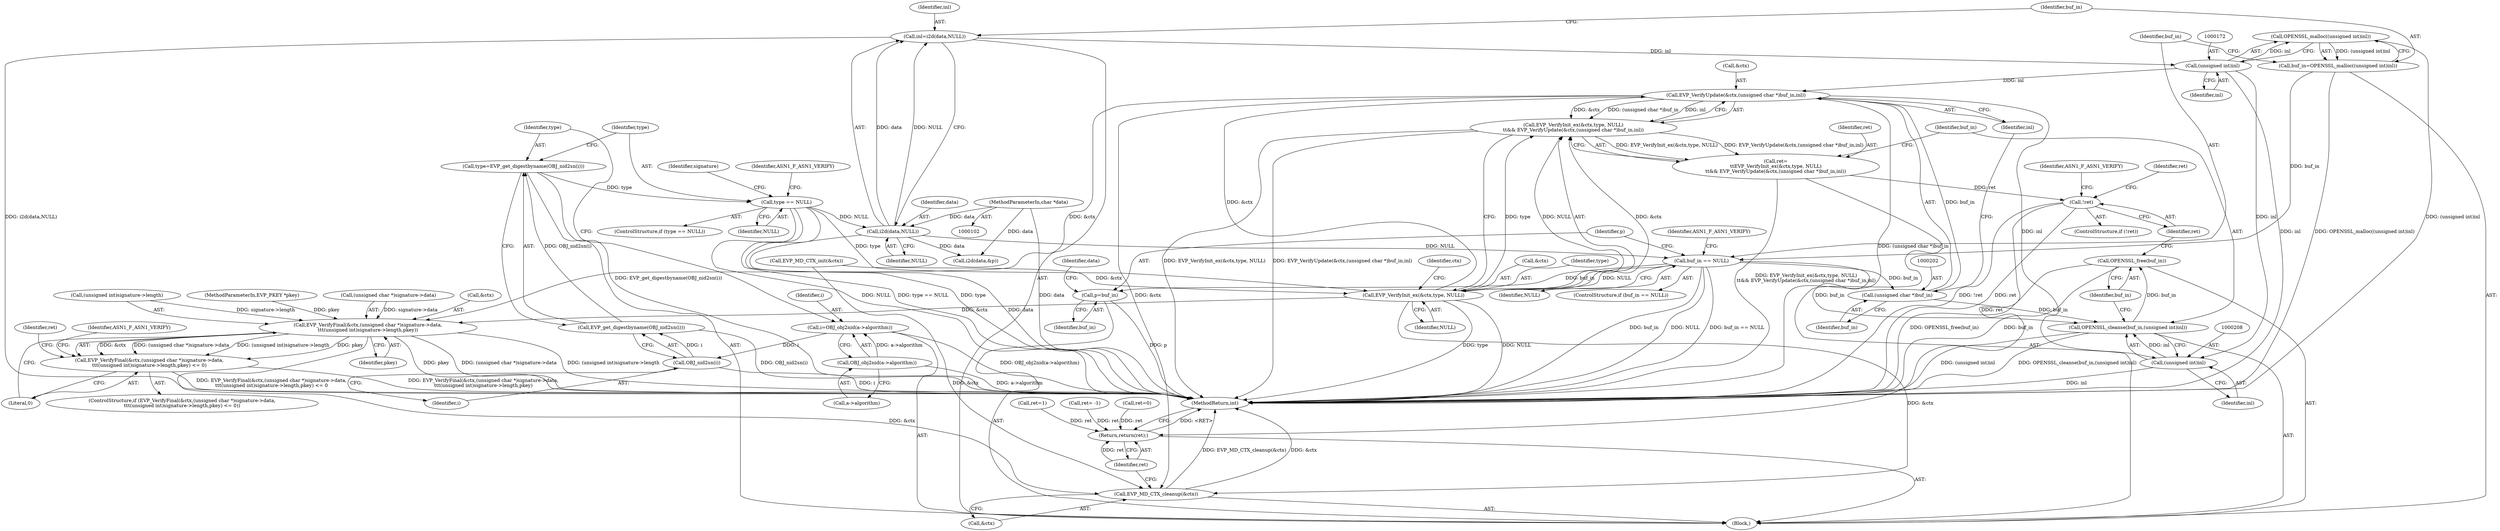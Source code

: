 digraph "0_openssl_684400ce192dac51df3d3e92b61830a6ef90be3e_0@API" {
"1000170" [label="(Call,OPENSSL_malloc((unsigned int)inl))"];
"1000171" [label="(Call,(unsigned int)inl)"];
"1000163" [label="(Call,inl=i2d(data,NULL))"];
"1000165" [label="(Call,i2d(data,NULL))"];
"1000106" [label="(MethodParameterIn,char *data)"];
"1000138" [label="(Call,type == NULL)"];
"1000132" [label="(Call,type=EVP_get_digestbyname(OBJ_nid2sn(i)))"];
"1000134" [label="(Call,EVP_get_digestbyname(OBJ_nid2sn(i)))"];
"1000135" [label="(Call,OBJ_nid2sn(i))"];
"1000126" [label="(Call,i=OBJ_obj2nid(a->algorithm))"];
"1000128" [label="(Call,OBJ_obj2nid(a->algorithm))"];
"1000168" [label="(Call,buf_in=OPENSSL_malloc((unsigned int)inl))"];
"1000175" [label="(Call,buf_in == NULL)"];
"1000183" [label="(Call,p=buf_in)"];
"1000193" [label="(Call,EVP_VerifyInit_ex(&ctx,type, NULL))"];
"1000192" [label="(Call,EVP_VerifyInit_ex(&ctx,type, NULL)\n\t\t&& EVP_VerifyUpdate(&ctx,(unsigned char *)buf_in,inl))"];
"1000190" [label="(Call,ret=\n\t\tEVP_VerifyInit_ex(&ctx,type, NULL)\n\t\t&& EVP_VerifyUpdate(&ctx,(unsigned char *)buf_in,inl))"];
"1000213" [label="(Call,!ret)"];
"1000256" [label="(Return,return(ret);)"];
"1000198" [label="(Call,EVP_VerifyUpdate(&ctx,(unsigned char *)buf_in,inl))"];
"1000207" [label="(Call,(unsigned int)inl)"];
"1000205" [label="(Call,OPENSSL_cleanse(buf_in,(unsigned int)inl))"];
"1000210" [label="(Call,OPENSSL_free(buf_in))"];
"1000226" [label="(Call,EVP_VerifyFinal(&ctx,(unsigned char *)signature->data,\n\t\t\t(unsigned int)signature->length,pkey))"];
"1000225" [label="(Call,EVP_VerifyFinal(&ctx,(unsigned char *)signature->data,\n\t\t\t(unsigned int)signature->length,pkey) <= 0)"];
"1000253" [label="(Call,EVP_MD_CTX_cleanup(&ctx))"];
"1000201" [label="(Call,(unsigned char *)buf_in)"];
"1000204" [label="(Identifier,inl)"];
"1000170" [label="(Call,OPENSSL_malloc((unsigned int)inl))"];
"1000191" [label="(Identifier,ret)"];
"1000257" [label="(Identifier,ret)"];
"1000217" [label="(Identifier,ASN1_F_ASN1_VERIFY)"];
"1000180" [label="(Identifier,ASN1_F_ASN1_VERIFY)"];
"1000194" [label="(Call,&ctx)"];
"1000198" [label="(Call,EVP_VerifyUpdate(&ctx,(unsigned char *)buf_in,inl))"];
"1000176" [label="(Identifier,buf_in)"];
"1000150" [label="(Identifier,signature)"];
"1000190" [label="(Call,ret=\n\t\tEVP_VerifyInit_ex(&ctx,type, NULL)\n\t\t&& EVP_VerifyUpdate(&ctx,(unsigned char *)buf_in,inl))"];
"1000126" [label="(Call,i=OBJ_obj2nid(a->algorithm))"];
"1000256" [label="(Return,return(ret);)"];
"1000206" [label="(Identifier,buf_in)"];
"1000132" [label="(Call,type=EVP_get_digestbyname(OBJ_nid2sn(i)))"];
"1000139" [label="(Identifier,type)"];
"1000133" [label="(Identifier,type)"];
"1000213" [label="(Call,!ret)"];
"1000137" [label="(ControlStructure,if (type == NULL))"];
"1000227" [label="(Call,&ctx)"];
"1000165" [label="(Call,i2d(data,NULL))"];
"1000239" [label="(Identifier,pkey)"];
"1000183" [label="(Call,p=buf_in)"];
"1000258" [label="(MethodReturn,int)"];
"1000193" [label="(Call,EVP_VerifyInit_ex(&ctx,type, NULL))"];
"1000177" [label="(Identifier,NULL)"];
"1000127" [label="(Identifier,i)"];
"1000224" [label="(ControlStructure,if (EVP_VerifyFinal(&ctx,(unsigned char *)signature->data,\n\t\t\t(unsigned int)signature->length,pkey) <= 0))"];
"1000207" [label="(Call,(unsigned int)inl)"];
"1000167" [label="(Identifier,NULL)"];
"1000199" [label="(Call,&ctx)"];
"1000192" [label="(Call,EVP_VerifyInit_ex(&ctx,type, NULL)\n\t\t&& EVP_VerifyUpdate(&ctx,(unsigned char *)buf_in,inl))"];
"1000226" [label="(Call,EVP_VerifyFinal(&ctx,(unsigned char *)signature->data,\n\t\t\t(unsigned int)signature->length,pkey))"];
"1000185" [label="(Identifier,buf_in)"];
"1000171" [label="(Call,(unsigned int)inl)"];
"1000243" [label="(Identifier,ASN1_F_ASN1_VERIFY)"];
"1000175" [label="(Call,buf_in == NULL)"];
"1000166" [label="(Identifier,data)"];
"1000249" [label="(Call,ret=1)"];
"1000174" [label="(ControlStructure,if (buf_in == NULL))"];
"1000212" [label="(ControlStructure,if (!ret))"];
"1000196" [label="(Identifier,type)"];
"1000225" [label="(Call,EVP_VerifyFinal(&ctx,(unsigned char *)signature->data,\n\t\t\t(unsigned int)signature->length,pkey) <= 0)"];
"1000253" [label="(Call,EVP_MD_CTX_cleanup(&ctx))"];
"1000234" [label="(Call,(unsigned int)signature->length)"];
"1000250" [label="(Identifier,ret)"];
"1000214" [label="(Identifier,ret)"];
"1000205" [label="(Call,OPENSSL_cleanse(buf_in,(unsigned int)inl))"];
"1000221" [label="(Identifier,ret)"];
"1000240" [label="(Literal,0)"];
"1000129" [label="(Call,a->algorithm)"];
"1000187" [label="(Identifier,data)"];
"1000211" [label="(Identifier,buf_in)"];
"1000184" [label="(Identifier,p)"];
"1000117" [label="(Call,ret= -1)"];
"1000169" [label="(Identifier,buf_in)"];
"1000143" [label="(Identifier,ASN1_F_ASN1_VERIFY)"];
"1000128" [label="(Call,OBJ_obj2nid(a->algorithm))"];
"1000186" [label="(Call,i2d(data,&p))"];
"1000107" [label="(MethodParameterIn,EVP_PKEY *pkey)"];
"1000135" [label="(Call,OBJ_nid2sn(i))"];
"1000197" [label="(Identifier,NULL)"];
"1000164" [label="(Identifier,inl)"];
"1000138" [label="(Call,type == NULL)"];
"1000210" [label="(Call,OPENSSL_free(buf_in))"];
"1000229" [label="(Call,(unsigned char *)signature->data)"];
"1000254" [label="(Call,&ctx)"];
"1000203" [label="(Identifier,buf_in)"];
"1000163" [label="(Call,inl=i2d(data,NULL))"];
"1000201" [label="(Call,(unsigned char *)buf_in)"];
"1000173" [label="(Identifier,inl)"];
"1000245" [label="(Call,ret=0)"];
"1000123" [label="(Call,EVP_MD_CTX_init(&ctx))"];
"1000136" [label="(Identifier,i)"];
"1000200" [label="(Identifier,ctx)"];
"1000106" [label="(MethodParameterIn,char *data)"];
"1000209" [label="(Identifier,inl)"];
"1000108" [label="(Block,)"];
"1000140" [label="(Identifier,NULL)"];
"1000134" [label="(Call,EVP_get_digestbyname(OBJ_nid2sn(i)))"];
"1000168" [label="(Call,buf_in=OPENSSL_malloc((unsigned int)inl))"];
"1000170" -> "1000168"  [label="AST: "];
"1000170" -> "1000171"  [label="CFG: "];
"1000171" -> "1000170"  [label="AST: "];
"1000168" -> "1000170"  [label="CFG: "];
"1000170" -> "1000258"  [label="DDG: (unsigned int)inl"];
"1000170" -> "1000168"  [label="DDG: (unsigned int)inl"];
"1000171" -> "1000170"  [label="DDG: inl"];
"1000171" -> "1000173"  [label="CFG: "];
"1000172" -> "1000171"  [label="AST: "];
"1000173" -> "1000171"  [label="AST: "];
"1000171" -> "1000258"  [label="DDG: inl"];
"1000163" -> "1000171"  [label="DDG: inl"];
"1000171" -> "1000198"  [label="DDG: inl"];
"1000171" -> "1000207"  [label="DDG: inl"];
"1000163" -> "1000108"  [label="AST: "];
"1000163" -> "1000165"  [label="CFG: "];
"1000164" -> "1000163"  [label="AST: "];
"1000165" -> "1000163"  [label="AST: "];
"1000169" -> "1000163"  [label="CFG: "];
"1000163" -> "1000258"  [label="DDG: i2d(data,NULL)"];
"1000165" -> "1000163"  [label="DDG: data"];
"1000165" -> "1000163"  [label="DDG: NULL"];
"1000165" -> "1000167"  [label="CFG: "];
"1000166" -> "1000165"  [label="AST: "];
"1000167" -> "1000165"  [label="AST: "];
"1000165" -> "1000258"  [label="DDG: data"];
"1000106" -> "1000165"  [label="DDG: data"];
"1000138" -> "1000165"  [label="DDG: NULL"];
"1000165" -> "1000175"  [label="DDG: NULL"];
"1000165" -> "1000186"  [label="DDG: data"];
"1000106" -> "1000102"  [label="AST: "];
"1000106" -> "1000258"  [label="DDG: data"];
"1000106" -> "1000186"  [label="DDG: data"];
"1000138" -> "1000137"  [label="AST: "];
"1000138" -> "1000140"  [label="CFG: "];
"1000139" -> "1000138"  [label="AST: "];
"1000140" -> "1000138"  [label="AST: "];
"1000143" -> "1000138"  [label="CFG: "];
"1000150" -> "1000138"  [label="CFG: "];
"1000138" -> "1000258"  [label="DDG: type"];
"1000138" -> "1000258"  [label="DDG: NULL"];
"1000138" -> "1000258"  [label="DDG: type == NULL"];
"1000132" -> "1000138"  [label="DDG: type"];
"1000138" -> "1000193"  [label="DDG: type"];
"1000132" -> "1000108"  [label="AST: "];
"1000132" -> "1000134"  [label="CFG: "];
"1000133" -> "1000132"  [label="AST: "];
"1000134" -> "1000132"  [label="AST: "];
"1000139" -> "1000132"  [label="CFG: "];
"1000132" -> "1000258"  [label="DDG: EVP_get_digestbyname(OBJ_nid2sn(i))"];
"1000134" -> "1000132"  [label="DDG: OBJ_nid2sn(i)"];
"1000134" -> "1000135"  [label="CFG: "];
"1000135" -> "1000134"  [label="AST: "];
"1000134" -> "1000258"  [label="DDG: OBJ_nid2sn(i)"];
"1000135" -> "1000134"  [label="DDG: i"];
"1000135" -> "1000136"  [label="CFG: "];
"1000136" -> "1000135"  [label="AST: "];
"1000135" -> "1000258"  [label="DDG: i"];
"1000126" -> "1000135"  [label="DDG: i"];
"1000126" -> "1000108"  [label="AST: "];
"1000126" -> "1000128"  [label="CFG: "];
"1000127" -> "1000126"  [label="AST: "];
"1000128" -> "1000126"  [label="AST: "];
"1000133" -> "1000126"  [label="CFG: "];
"1000126" -> "1000258"  [label="DDG: OBJ_obj2nid(a->algorithm)"];
"1000128" -> "1000126"  [label="DDG: a->algorithm"];
"1000128" -> "1000129"  [label="CFG: "];
"1000129" -> "1000128"  [label="AST: "];
"1000128" -> "1000258"  [label="DDG: a->algorithm"];
"1000168" -> "1000108"  [label="AST: "];
"1000169" -> "1000168"  [label="AST: "];
"1000176" -> "1000168"  [label="CFG: "];
"1000168" -> "1000258"  [label="DDG: OPENSSL_malloc((unsigned int)inl)"];
"1000168" -> "1000175"  [label="DDG: buf_in"];
"1000175" -> "1000174"  [label="AST: "];
"1000175" -> "1000177"  [label="CFG: "];
"1000176" -> "1000175"  [label="AST: "];
"1000177" -> "1000175"  [label="AST: "];
"1000180" -> "1000175"  [label="CFG: "];
"1000184" -> "1000175"  [label="CFG: "];
"1000175" -> "1000258"  [label="DDG: buf_in"];
"1000175" -> "1000258"  [label="DDG: NULL"];
"1000175" -> "1000258"  [label="DDG: buf_in == NULL"];
"1000175" -> "1000183"  [label="DDG: buf_in"];
"1000175" -> "1000193"  [label="DDG: NULL"];
"1000175" -> "1000201"  [label="DDG: buf_in"];
"1000175" -> "1000205"  [label="DDG: buf_in"];
"1000183" -> "1000108"  [label="AST: "];
"1000183" -> "1000185"  [label="CFG: "];
"1000184" -> "1000183"  [label="AST: "];
"1000185" -> "1000183"  [label="AST: "];
"1000187" -> "1000183"  [label="CFG: "];
"1000183" -> "1000258"  [label="DDG: p"];
"1000193" -> "1000192"  [label="AST: "];
"1000193" -> "1000197"  [label="CFG: "];
"1000194" -> "1000193"  [label="AST: "];
"1000196" -> "1000193"  [label="AST: "];
"1000197" -> "1000193"  [label="AST: "];
"1000200" -> "1000193"  [label="CFG: "];
"1000192" -> "1000193"  [label="CFG: "];
"1000193" -> "1000258"  [label="DDG: NULL"];
"1000193" -> "1000258"  [label="DDG: type"];
"1000193" -> "1000192"  [label="DDG: &ctx"];
"1000193" -> "1000192"  [label="DDG: type"];
"1000193" -> "1000192"  [label="DDG: NULL"];
"1000123" -> "1000193"  [label="DDG: &ctx"];
"1000193" -> "1000198"  [label="DDG: &ctx"];
"1000193" -> "1000226"  [label="DDG: &ctx"];
"1000193" -> "1000253"  [label="DDG: &ctx"];
"1000192" -> "1000190"  [label="AST: "];
"1000192" -> "1000198"  [label="CFG: "];
"1000198" -> "1000192"  [label="AST: "];
"1000190" -> "1000192"  [label="CFG: "];
"1000192" -> "1000258"  [label="DDG: EVP_VerifyInit_ex(&ctx,type, NULL)"];
"1000192" -> "1000258"  [label="DDG: EVP_VerifyUpdate(&ctx,(unsigned char *)buf_in,inl)"];
"1000192" -> "1000190"  [label="DDG: EVP_VerifyInit_ex(&ctx,type, NULL)"];
"1000192" -> "1000190"  [label="DDG: EVP_VerifyUpdate(&ctx,(unsigned char *)buf_in,inl)"];
"1000198" -> "1000192"  [label="DDG: &ctx"];
"1000198" -> "1000192"  [label="DDG: (unsigned char *)buf_in"];
"1000198" -> "1000192"  [label="DDG: inl"];
"1000190" -> "1000108"  [label="AST: "];
"1000191" -> "1000190"  [label="AST: "];
"1000206" -> "1000190"  [label="CFG: "];
"1000190" -> "1000258"  [label="DDG: EVP_VerifyInit_ex(&ctx,type, NULL)\n\t\t&& EVP_VerifyUpdate(&ctx,(unsigned char *)buf_in,inl)"];
"1000190" -> "1000213"  [label="DDG: ret"];
"1000213" -> "1000212"  [label="AST: "];
"1000213" -> "1000214"  [label="CFG: "];
"1000214" -> "1000213"  [label="AST: "];
"1000217" -> "1000213"  [label="CFG: "];
"1000221" -> "1000213"  [label="CFG: "];
"1000213" -> "1000258"  [label="DDG: ret"];
"1000213" -> "1000258"  [label="DDG: !ret"];
"1000213" -> "1000256"  [label="DDG: ret"];
"1000256" -> "1000108"  [label="AST: "];
"1000256" -> "1000257"  [label="CFG: "];
"1000257" -> "1000256"  [label="AST: "];
"1000258" -> "1000256"  [label="CFG: "];
"1000256" -> "1000258"  [label="DDG: <RET>"];
"1000257" -> "1000256"  [label="DDG: ret"];
"1000117" -> "1000256"  [label="DDG: ret"];
"1000249" -> "1000256"  [label="DDG: ret"];
"1000245" -> "1000256"  [label="DDG: ret"];
"1000198" -> "1000204"  [label="CFG: "];
"1000199" -> "1000198"  [label="AST: "];
"1000201" -> "1000198"  [label="AST: "];
"1000204" -> "1000198"  [label="AST: "];
"1000198" -> "1000258"  [label="DDG: (unsigned char *)buf_in"];
"1000201" -> "1000198"  [label="DDG: buf_in"];
"1000198" -> "1000207"  [label="DDG: inl"];
"1000198" -> "1000226"  [label="DDG: &ctx"];
"1000198" -> "1000253"  [label="DDG: &ctx"];
"1000207" -> "1000205"  [label="AST: "];
"1000207" -> "1000209"  [label="CFG: "];
"1000208" -> "1000207"  [label="AST: "];
"1000209" -> "1000207"  [label="AST: "];
"1000205" -> "1000207"  [label="CFG: "];
"1000207" -> "1000258"  [label="DDG: inl"];
"1000207" -> "1000205"  [label="DDG: inl"];
"1000205" -> "1000108"  [label="AST: "];
"1000206" -> "1000205"  [label="AST: "];
"1000211" -> "1000205"  [label="CFG: "];
"1000205" -> "1000258"  [label="DDG: (unsigned int)inl"];
"1000205" -> "1000258"  [label="DDG: OPENSSL_cleanse(buf_in,(unsigned int)inl)"];
"1000201" -> "1000205"  [label="DDG: buf_in"];
"1000205" -> "1000210"  [label="DDG: buf_in"];
"1000210" -> "1000108"  [label="AST: "];
"1000210" -> "1000211"  [label="CFG: "];
"1000211" -> "1000210"  [label="AST: "];
"1000214" -> "1000210"  [label="CFG: "];
"1000210" -> "1000258"  [label="DDG: OPENSSL_free(buf_in)"];
"1000210" -> "1000258"  [label="DDG: buf_in"];
"1000226" -> "1000225"  [label="AST: "];
"1000226" -> "1000239"  [label="CFG: "];
"1000227" -> "1000226"  [label="AST: "];
"1000229" -> "1000226"  [label="AST: "];
"1000234" -> "1000226"  [label="AST: "];
"1000239" -> "1000226"  [label="AST: "];
"1000240" -> "1000226"  [label="CFG: "];
"1000226" -> "1000258"  [label="DDG: pkey"];
"1000226" -> "1000258"  [label="DDG: (unsigned char *)signature->data"];
"1000226" -> "1000258"  [label="DDG: (unsigned int)signature->length"];
"1000226" -> "1000225"  [label="DDG: &ctx"];
"1000226" -> "1000225"  [label="DDG: (unsigned char *)signature->data"];
"1000226" -> "1000225"  [label="DDG: (unsigned int)signature->length"];
"1000226" -> "1000225"  [label="DDG: pkey"];
"1000229" -> "1000226"  [label="DDG: signature->data"];
"1000234" -> "1000226"  [label="DDG: signature->length"];
"1000107" -> "1000226"  [label="DDG: pkey"];
"1000226" -> "1000253"  [label="DDG: &ctx"];
"1000225" -> "1000224"  [label="AST: "];
"1000225" -> "1000240"  [label="CFG: "];
"1000240" -> "1000225"  [label="AST: "];
"1000243" -> "1000225"  [label="CFG: "];
"1000250" -> "1000225"  [label="CFG: "];
"1000225" -> "1000258"  [label="DDG: EVP_VerifyFinal(&ctx,(unsigned char *)signature->data,\n\t\t\t(unsigned int)signature->length,pkey) <= 0"];
"1000225" -> "1000258"  [label="DDG: EVP_VerifyFinal(&ctx,(unsigned char *)signature->data,\n\t\t\t(unsigned int)signature->length,pkey)"];
"1000253" -> "1000108"  [label="AST: "];
"1000253" -> "1000254"  [label="CFG: "];
"1000254" -> "1000253"  [label="AST: "];
"1000257" -> "1000253"  [label="CFG: "];
"1000253" -> "1000258"  [label="DDG: EVP_MD_CTX_cleanup(&ctx)"];
"1000253" -> "1000258"  [label="DDG: &ctx"];
"1000123" -> "1000253"  [label="DDG: &ctx"];
"1000201" -> "1000203"  [label="CFG: "];
"1000202" -> "1000201"  [label="AST: "];
"1000203" -> "1000201"  [label="AST: "];
"1000204" -> "1000201"  [label="CFG: "];
}
